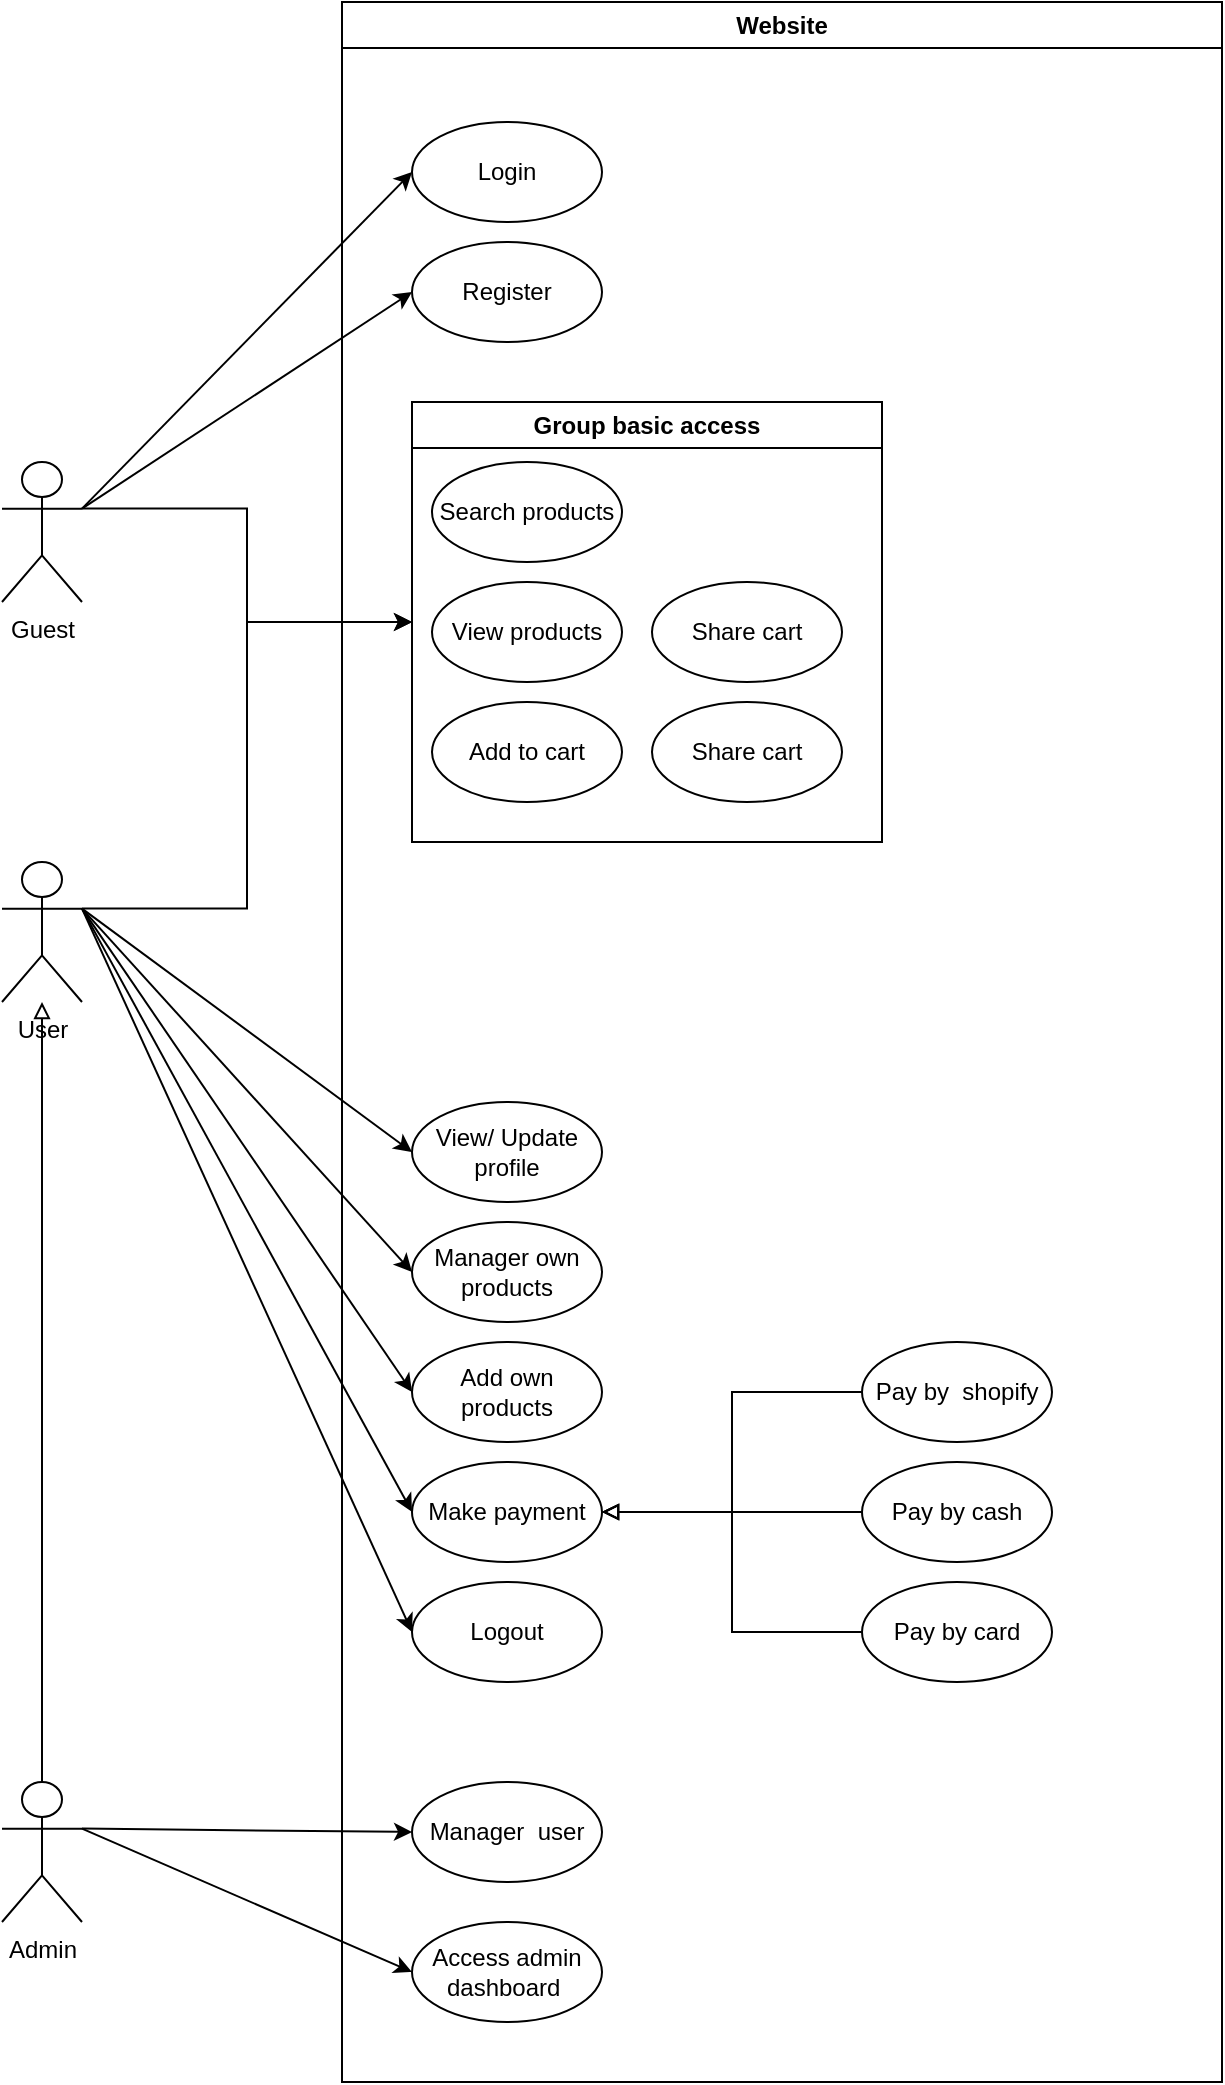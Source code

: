 <mxfile version="21.7.4" type="github">
  <diagram name="Page-1" id="lScZu5cPEZeXSfzCihXA">
    <mxGraphModel dx="1741" dy="2058" grid="1" gridSize="10" guides="1" tooltips="1" connect="1" arrows="1" fold="1" page="1" pageScale="1" pageWidth="850" pageHeight="1100" math="0" shadow="0">
      <root>
        <mxCell id="0" />
        <mxCell id="1" parent="0" />
        <mxCell id="vGmaRJxQzVd5IO2YTOum-14" style="rounded=0;orthogonalLoop=1;jettySize=auto;html=1;exitX=1;exitY=0.333;exitDx=0;exitDy=0;exitPerimeter=0;entryX=0;entryY=0.5;entryDx=0;entryDy=0;" edge="1" parent="1" source="vGmaRJxQzVd5IO2YTOum-1" target="vGmaRJxQzVd5IO2YTOum-9">
          <mxGeometry relative="1" as="geometry" />
        </mxCell>
        <mxCell id="vGmaRJxQzVd5IO2YTOum-15" style="edgeStyle=none;rounded=0;orthogonalLoop=1;jettySize=auto;html=1;exitX=1;exitY=0.333;exitDx=0;exitDy=0;exitPerimeter=0;entryX=0;entryY=0.5;entryDx=0;entryDy=0;" edge="1" parent="1" source="vGmaRJxQzVd5IO2YTOum-1" target="vGmaRJxQzVd5IO2YTOum-12">
          <mxGeometry relative="1" as="geometry" />
        </mxCell>
        <mxCell id="vGmaRJxQzVd5IO2YTOum-17" style="edgeStyle=orthogonalEdgeStyle;rounded=0;orthogonalLoop=1;jettySize=auto;html=1;exitX=1;exitY=0.333;exitDx=0;exitDy=0;exitPerimeter=0;entryX=0;entryY=0.5;entryDx=0;entryDy=0;" edge="1" parent="1" source="vGmaRJxQzVd5IO2YTOum-1" target="vGmaRJxQzVd5IO2YTOum-80">
          <mxGeometry relative="1" as="geometry">
            <mxPoint x="360" y="120" as="targetPoint" />
          </mxGeometry>
        </mxCell>
        <mxCell id="vGmaRJxQzVd5IO2YTOum-1" value="Guest&lt;br&gt;" style="shape=umlActor;verticalLabelPosition=bottom;verticalAlign=top;html=1;outlineConnect=0;" vertex="1" parent="1">
          <mxGeometry x="40" y="90" width="40" height="70" as="geometry" />
        </mxCell>
        <mxCell id="vGmaRJxQzVd5IO2YTOum-18" style="edgeStyle=orthogonalEdgeStyle;rounded=0;orthogonalLoop=1;jettySize=auto;html=1;exitX=1;exitY=0.333;exitDx=0;exitDy=0;exitPerimeter=0;entryX=0;entryY=0.5;entryDx=0;entryDy=0;" edge="1" parent="1" source="vGmaRJxQzVd5IO2YTOum-2" target="vGmaRJxQzVd5IO2YTOum-80">
          <mxGeometry relative="1" as="geometry">
            <mxPoint x="360" y="313" as="targetPoint" />
          </mxGeometry>
        </mxCell>
        <mxCell id="vGmaRJxQzVd5IO2YTOum-62" style="edgeStyle=none;rounded=0;orthogonalLoop=1;jettySize=auto;html=1;exitX=1;exitY=0.333;exitDx=0;exitDy=0;exitPerimeter=0;entryX=0;entryY=0.5;entryDx=0;entryDy=0;" edge="1" parent="1" source="vGmaRJxQzVd5IO2YTOum-2" target="vGmaRJxQzVd5IO2YTOum-61">
          <mxGeometry relative="1" as="geometry" />
        </mxCell>
        <mxCell id="vGmaRJxQzVd5IO2YTOum-65" style="edgeStyle=none;rounded=0;orthogonalLoop=1;jettySize=auto;html=1;exitX=1;exitY=0.333;exitDx=0;exitDy=0;exitPerimeter=0;entryX=0;entryY=0.5;entryDx=0;entryDy=0;" edge="1" parent="1" source="vGmaRJxQzVd5IO2YTOum-2" target="vGmaRJxQzVd5IO2YTOum-64">
          <mxGeometry relative="1" as="geometry">
            <mxPoint x="265" y="454" as="targetPoint" />
          </mxGeometry>
        </mxCell>
        <mxCell id="vGmaRJxQzVd5IO2YTOum-89" style="edgeStyle=none;rounded=0;orthogonalLoop=1;jettySize=auto;html=1;exitX=1;exitY=0.333;exitDx=0;exitDy=0;exitPerimeter=0;entryX=0;entryY=0.5;entryDx=0;entryDy=0;" edge="1" parent="1" source="vGmaRJxQzVd5IO2YTOum-2" target="vGmaRJxQzVd5IO2YTOum-87">
          <mxGeometry relative="1" as="geometry" />
        </mxCell>
        <mxCell id="vGmaRJxQzVd5IO2YTOum-91" style="edgeStyle=none;rounded=0;orthogonalLoop=1;jettySize=auto;html=1;exitX=1;exitY=0.333;exitDx=0;exitDy=0;exitPerimeter=0;entryX=0;entryY=0.5;entryDx=0;entryDy=0;" edge="1" parent="1" source="vGmaRJxQzVd5IO2YTOum-2" target="vGmaRJxQzVd5IO2YTOum-90">
          <mxGeometry relative="1" as="geometry" />
        </mxCell>
        <mxCell id="vGmaRJxQzVd5IO2YTOum-93" style="edgeStyle=none;rounded=0;orthogonalLoop=1;jettySize=auto;html=1;exitX=1;exitY=0.333;exitDx=0;exitDy=0;exitPerimeter=0;entryX=0;entryY=0.5;entryDx=0;entryDy=0;" edge="1" parent="1" source="vGmaRJxQzVd5IO2YTOum-2" target="vGmaRJxQzVd5IO2YTOum-92">
          <mxGeometry relative="1" as="geometry" />
        </mxCell>
        <mxCell id="vGmaRJxQzVd5IO2YTOum-2" value="User" style="shape=umlActor;verticalLabelPosition=bottom;verticalAlign=top;html=1;outlineConnect=0;" vertex="1" parent="1">
          <mxGeometry x="40" y="290" width="40" height="70" as="geometry" />
        </mxCell>
        <mxCell id="vGmaRJxQzVd5IO2YTOum-21" style="edgeStyle=none;rounded=0;orthogonalLoop=1;jettySize=auto;html=1;endArrow=block;endFill=0;exitX=0.5;exitY=0;exitDx=0;exitDy=0;exitPerimeter=0;" edge="1" parent="1" source="vGmaRJxQzVd5IO2YTOum-4">
          <mxGeometry relative="1" as="geometry">
            <mxPoint x="60" y="630" as="sourcePoint" />
            <mxPoint x="60" y="360" as="targetPoint" />
          </mxGeometry>
        </mxCell>
        <mxCell id="vGmaRJxQzVd5IO2YTOum-78" style="edgeStyle=none;rounded=0;orthogonalLoop=1;jettySize=auto;html=1;exitX=1;exitY=0.333;exitDx=0;exitDy=0;exitPerimeter=0;entryX=0;entryY=0.5;entryDx=0;entryDy=0;" edge="1" parent="1" source="vGmaRJxQzVd5IO2YTOum-4" target="vGmaRJxQzVd5IO2YTOum-76">
          <mxGeometry relative="1" as="geometry" />
        </mxCell>
        <mxCell id="vGmaRJxQzVd5IO2YTOum-79" style="edgeStyle=none;rounded=0;orthogonalLoop=1;jettySize=auto;html=1;exitX=1;exitY=0.333;exitDx=0;exitDy=0;exitPerimeter=0;entryX=0;entryY=0.5;entryDx=0;entryDy=0;" edge="1" parent="1" source="vGmaRJxQzVd5IO2YTOum-4" target="vGmaRJxQzVd5IO2YTOum-77">
          <mxGeometry relative="1" as="geometry" />
        </mxCell>
        <mxCell id="vGmaRJxQzVd5IO2YTOum-4" value="Admin" style="shape=umlActor;verticalLabelPosition=bottom;verticalAlign=top;html=1;outlineConnect=0;" vertex="1" parent="1">
          <mxGeometry x="40" y="750" width="40" height="70" as="geometry" />
        </mxCell>
        <mxCell id="vGmaRJxQzVd5IO2YTOum-8" value="Website" style="swimlane;whiteSpace=wrap;html=1;fillColor=default;" vertex="1" parent="1">
          <mxGeometry x="210" y="-140" width="440" height="1040" as="geometry" />
        </mxCell>
        <mxCell id="vGmaRJxQzVd5IO2YTOum-9" value="Login" style="ellipse;whiteSpace=wrap;html=1;" vertex="1" parent="vGmaRJxQzVd5IO2YTOum-8">
          <mxGeometry x="35" y="60" width="95" height="50" as="geometry" />
        </mxCell>
        <mxCell id="vGmaRJxQzVd5IO2YTOum-12" value="Register" style="ellipse;whiteSpace=wrap;html=1;" vertex="1" parent="vGmaRJxQzVd5IO2YTOum-8">
          <mxGeometry x="35" y="120" width="95" height="50" as="geometry" />
        </mxCell>
        <mxCell id="vGmaRJxQzVd5IO2YTOum-61" value="Make payment" style="ellipse;whiteSpace=wrap;html=1;" vertex="1" parent="vGmaRJxQzVd5IO2YTOum-8">
          <mxGeometry x="35" y="730" width="95" height="50" as="geometry" />
        </mxCell>
        <mxCell id="vGmaRJxQzVd5IO2YTOum-64" value="Logout" style="ellipse;whiteSpace=wrap;html=1;" vertex="1" parent="vGmaRJxQzVd5IO2YTOum-8">
          <mxGeometry x="35" y="790" width="95" height="50" as="geometry" />
        </mxCell>
        <mxCell id="vGmaRJxQzVd5IO2YTOum-74" style="edgeStyle=orthogonalEdgeStyle;rounded=0;orthogonalLoop=1;jettySize=auto;html=1;exitX=0;exitY=0.5;exitDx=0;exitDy=0;entryX=1;entryY=0.5;entryDx=0;entryDy=0;endArrow=block;endFill=0;" edge="1" parent="vGmaRJxQzVd5IO2YTOum-8" source="vGmaRJxQzVd5IO2YTOum-66" target="vGmaRJxQzVd5IO2YTOum-61">
          <mxGeometry relative="1" as="geometry">
            <mxPoint x="230" y="815" as="targetPoint" />
          </mxGeometry>
        </mxCell>
        <mxCell id="vGmaRJxQzVd5IO2YTOum-66" value="Pay by card" style="ellipse;whiteSpace=wrap;html=1;" vertex="1" parent="vGmaRJxQzVd5IO2YTOum-8">
          <mxGeometry x="260" y="790" width="95" height="50" as="geometry" />
        </mxCell>
        <mxCell id="vGmaRJxQzVd5IO2YTOum-70" style="edgeStyle=none;rounded=0;orthogonalLoop=1;jettySize=auto;html=1;exitX=0;exitY=0.5;exitDx=0;exitDy=0;entryX=1;entryY=0.5;entryDx=0;entryDy=0;endArrow=block;endFill=0;" edge="1" parent="vGmaRJxQzVd5IO2YTOum-8" source="vGmaRJxQzVd5IO2YTOum-67" target="vGmaRJxQzVd5IO2YTOum-61">
          <mxGeometry relative="1" as="geometry">
            <mxPoint x="100" y="730" as="targetPoint" />
          </mxGeometry>
        </mxCell>
        <mxCell id="vGmaRJxQzVd5IO2YTOum-67" value="Pay by cash" style="ellipse;whiteSpace=wrap;html=1;" vertex="1" parent="vGmaRJxQzVd5IO2YTOum-8">
          <mxGeometry x="260" y="730" width="95" height="50" as="geometry" />
        </mxCell>
        <mxCell id="vGmaRJxQzVd5IO2YTOum-73" style="edgeStyle=orthogonalEdgeStyle;rounded=0;orthogonalLoop=1;jettySize=auto;html=1;exitX=0;exitY=0.5;exitDx=0;exitDy=0;endArrow=block;endFill=0;entryX=1;entryY=0.5;entryDx=0;entryDy=0;" edge="1" parent="vGmaRJxQzVd5IO2YTOum-8" source="vGmaRJxQzVd5IO2YTOum-68" target="vGmaRJxQzVd5IO2YTOum-61">
          <mxGeometry relative="1" as="geometry">
            <mxPoint x="200" y="760" as="targetPoint" />
          </mxGeometry>
        </mxCell>
        <mxCell id="vGmaRJxQzVd5IO2YTOum-68" value="Pay by&amp;nbsp; shopify" style="ellipse;whiteSpace=wrap;html=1;" vertex="1" parent="vGmaRJxQzVd5IO2YTOum-8">
          <mxGeometry x="260" y="670" width="95" height="50" as="geometry" />
        </mxCell>
        <mxCell id="vGmaRJxQzVd5IO2YTOum-76" value="Manager&amp;nbsp; user" style="ellipse;whiteSpace=wrap;html=1;" vertex="1" parent="vGmaRJxQzVd5IO2YTOum-8">
          <mxGeometry x="35" y="890" width="95" height="50" as="geometry" />
        </mxCell>
        <mxCell id="vGmaRJxQzVd5IO2YTOum-77" value="Access admin dashboard&amp;nbsp;" style="ellipse;whiteSpace=wrap;html=1;" vertex="1" parent="vGmaRJxQzVd5IO2YTOum-8">
          <mxGeometry x="35" y="960" width="95" height="50" as="geometry" />
        </mxCell>
        <mxCell id="vGmaRJxQzVd5IO2YTOum-80" value="Group basic access" style="swimlane;whiteSpace=wrap;html=1;" vertex="1" parent="vGmaRJxQzVd5IO2YTOum-8">
          <mxGeometry x="35" y="200" width="235" height="220" as="geometry" />
        </mxCell>
        <mxCell id="vGmaRJxQzVd5IO2YTOum-16" value="Search products" style="ellipse;whiteSpace=wrap;html=1;" vertex="1" parent="vGmaRJxQzVd5IO2YTOum-80">
          <mxGeometry x="10" y="30" width="95" height="50" as="geometry" />
        </mxCell>
        <mxCell id="vGmaRJxQzVd5IO2YTOum-75" value="View products" style="ellipse;whiteSpace=wrap;html=1;" vertex="1" parent="vGmaRJxQzVd5IO2YTOum-80">
          <mxGeometry x="10" y="90" width="95" height="50" as="geometry" />
        </mxCell>
        <mxCell id="vGmaRJxQzVd5IO2YTOum-83" value="Add to cart" style="ellipse;whiteSpace=wrap;html=1;" vertex="1" parent="vGmaRJxQzVd5IO2YTOum-80">
          <mxGeometry x="10" y="150" width="95" height="50" as="geometry" />
        </mxCell>
        <mxCell id="vGmaRJxQzVd5IO2YTOum-84" value="Share cart" style="ellipse;whiteSpace=wrap;html=1;" vertex="1" parent="vGmaRJxQzVd5IO2YTOum-80">
          <mxGeometry x="120" y="150" width="95" height="50" as="geometry" />
        </mxCell>
        <mxCell id="vGmaRJxQzVd5IO2YTOum-95" value="Share cart" style="ellipse;whiteSpace=wrap;html=1;" vertex="1" parent="vGmaRJxQzVd5IO2YTOum-80">
          <mxGeometry x="120" y="90" width="95" height="50" as="geometry" />
        </mxCell>
        <mxCell id="vGmaRJxQzVd5IO2YTOum-87" value="Add own products" style="ellipse;whiteSpace=wrap;html=1;" vertex="1" parent="vGmaRJxQzVd5IO2YTOum-8">
          <mxGeometry x="35" y="670" width="95" height="50" as="geometry" />
        </mxCell>
        <mxCell id="vGmaRJxQzVd5IO2YTOum-90" value="Manager own products" style="ellipse;whiteSpace=wrap;html=1;" vertex="1" parent="vGmaRJxQzVd5IO2YTOum-8">
          <mxGeometry x="35" y="610" width="95" height="50" as="geometry" />
        </mxCell>
        <mxCell id="vGmaRJxQzVd5IO2YTOum-92" value="View/ Update profile" style="ellipse;whiteSpace=wrap;html=1;" vertex="1" parent="vGmaRJxQzVd5IO2YTOum-8">
          <mxGeometry x="35" y="550" width="95" height="50" as="geometry" />
        </mxCell>
      </root>
    </mxGraphModel>
  </diagram>
</mxfile>
